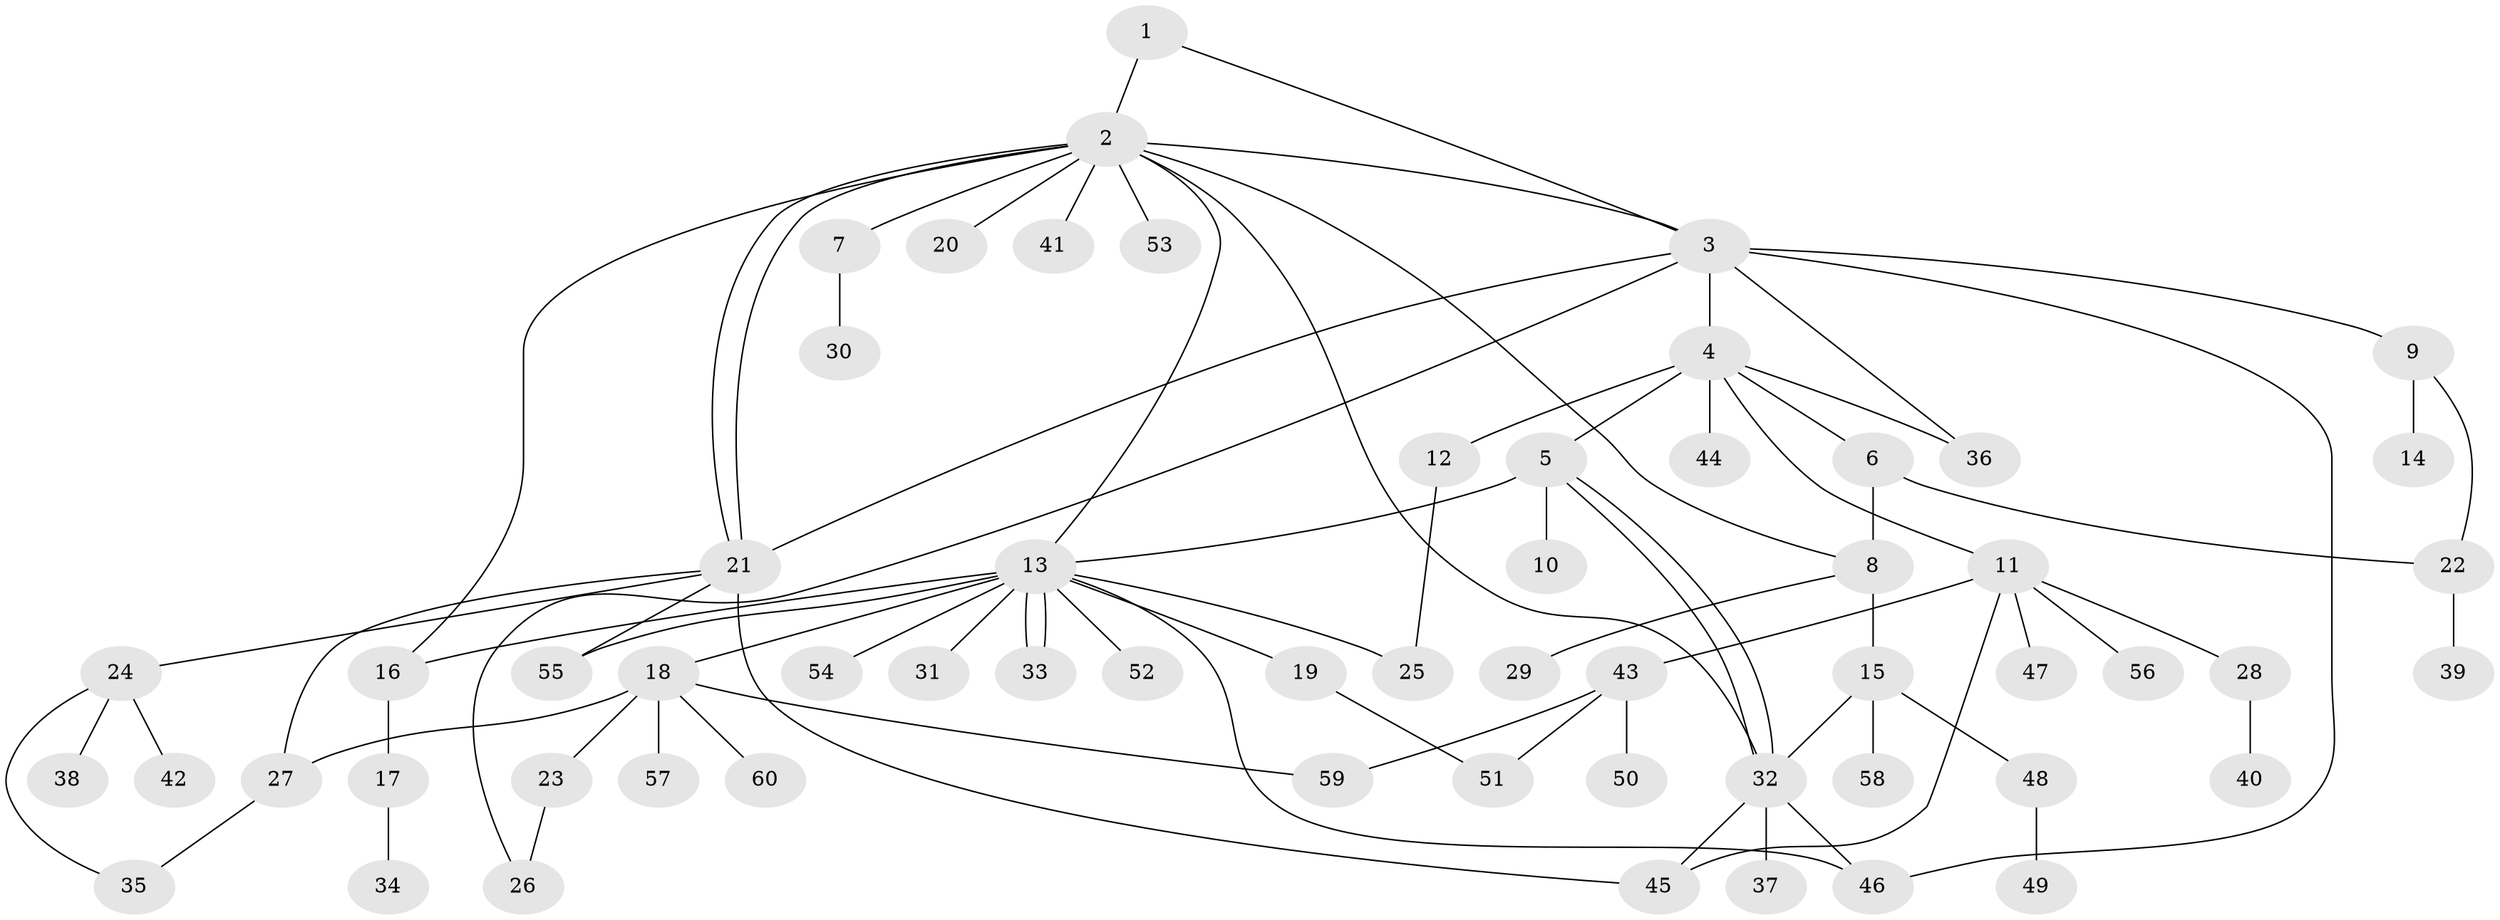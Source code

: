 // Generated by graph-tools (version 1.1) at 2025/49/03/09/25 03:49:49]
// undirected, 60 vertices, 82 edges
graph export_dot {
graph [start="1"]
  node [color=gray90,style=filled];
  1;
  2;
  3;
  4;
  5;
  6;
  7;
  8;
  9;
  10;
  11;
  12;
  13;
  14;
  15;
  16;
  17;
  18;
  19;
  20;
  21;
  22;
  23;
  24;
  25;
  26;
  27;
  28;
  29;
  30;
  31;
  32;
  33;
  34;
  35;
  36;
  37;
  38;
  39;
  40;
  41;
  42;
  43;
  44;
  45;
  46;
  47;
  48;
  49;
  50;
  51;
  52;
  53;
  54;
  55;
  56;
  57;
  58;
  59;
  60;
  1 -- 2;
  1 -- 3;
  2 -- 3;
  2 -- 7;
  2 -- 8;
  2 -- 13;
  2 -- 16;
  2 -- 20;
  2 -- 21;
  2 -- 21;
  2 -- 32;
  2 -- 41;
  2 -- 53;
  3 -- 4;
  3 -- 9;
  3 -- 21;
  3 -- 26;
  3 -- 36;
  3 -- 46;
  4 -- 5;
  4 -- 6;
  4 -- 11;
  4 -- 12;
  4 -- 36;
  4 -- 44;
  5 -- 10;
  5 -- 13;
  5 -- 32;
  5 -- 32;
  6 -- 8;
  6 -- 22;
  7 -- 30;
  8 -- 15;
  8 -- 29;
  9 -- 14;
  9 -- 22;
  11 -- 28;
  11 -- 43;
  11 -- 45;
  11 -- 47;
  11 -- 56;
  12 -- 25;
  13 -- 16;
  13 -- 18;
  13 -- 19;
  13 -- 25;
  13 -- 31;
  13 -- 33;
  13 -- 33;
  13 -- 46;
  13 -- 52;
  13 -- 54;
  13 -- 55;
  15 -- 32;
  15 -- 48;
  15 -- 58;
  16 -- 17;
  17 -- 34;
  18 -- 23;
  18 -- 27;
  18 -- 57;
  18 -- 59;
  18 -- 60;
  19 -- 51;
  21 -- 24;
  21 -- 27;
  21 -- 45;
  21 -- 55;
  22 -- 39;
  23 -- 26;
  24 -- 35;
  24 -- 38;
  24 -- 42;
  27 -- 35;
  28 -- 40;
  32 -- 37;
  32 -- 45;
  32 -- 46;
  43 -- 50;
  43 -- 51;
  43 -- 59;
  48 -- 49;
}
